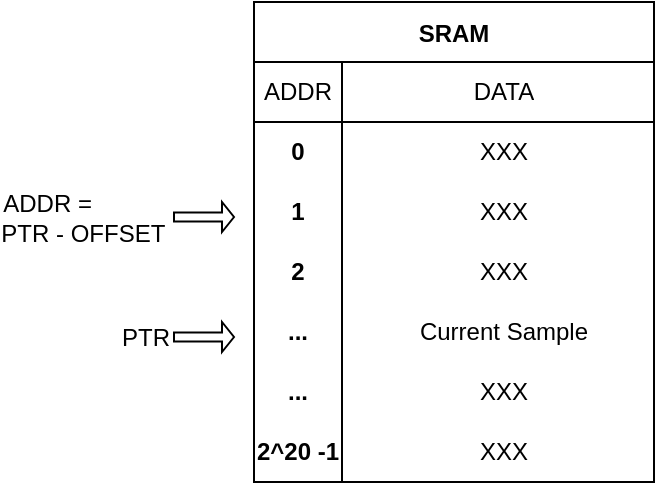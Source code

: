 <mxfile version="15.3.5" type="device"><diagram id="1aDs4A6TVJeIsgjhsKBZ" name="Page-1"><mxGraphModel dx="435" dy="352" grid="1" gridSize="10" guides="1" tooltips="1" connect="1" arrows="1" fold="1" page="1" pageScale="1" pageWidth="827" pageHeight="1169" math="0" shadow="0"><root><mxCell id="0"/><mxCell id="1" parent="0"/><mxCell id="7cbWrqh0_SpNCFwOM2vE-4" value="SRAM" style="shape=table;startSize=30;container=1;collapsible=0;childLayout=tableLayout;fixedRows=1;rowLines=0;fontStyle=1;align=center;pointerEvents=1;hachureGap=4;" parent="1" vertex="1"><mxGeometry x="300" y="370" width="200" height="240" as="geometry"/></mxCell><mxCell id="7cbWrqh0_SpNCFwOM2vE-5" value="" style="shape=partialRectangle;html=1;whiteSpace=wrap;collapsible=0;dropTarget=0;pointerEvents=1;fillColor=none;top=0;left=0;bottom=1;right=0;points=[[0,0.5],[1,0.5]];portConstraint=eastwest;" parent="7cbWrqh0_SpNCFwOM2vE-4" vertex="1"><mxGeometry y="30" width="200" height="30" as="geometry"/></mxCell><mxCell id="7cbWrqh0_SpNCFwOM2vE-6" value="ADDR" style="shape=partialRectangle;html=1;whiteSpace=wrap;connectable=0;fillColor=none;top=0;left=0;bottom=0;right=0;overflow=hidden;pointerEvents=1;" parent="7cbWrqh0_SpNCFwOM2vE-5" vertex="1"><mxGeometry width="44" height="30" as="geometry"><mxRectangle width="44" height="30" as="alternateBounds"/></mxGeometry></mxCell><mxCell id="7cbWrqh0_SpNCFwOM2vE-7" value="DATA" style="shape=partialRectangle;html=1;whiteSpace=wrap;connectable=0;fillColor=none;top=0;left=0;bottom=0;right=0;align=center;spacingLeft=6;overflow=hidden;pointerEvents=1;" parent="7cbWrqh0_SpNCFwOM2vE-5" vertex="1"><mxGeometry x="44" width="156" height="30" as="geometry"><mxRectangle width="156" height="30" as="alternateBounds"/></mxGeometry></mxCell><mxCell id="7cbWrqh0_SpNCFwOM2vE-8" value="" style="shape=partialRectangle;html=1;whiteSpace=wrap;collapsible=0;dropTarget=0;pointerEvents=1;fillColor=none;top=0;left=0;bottom=0;right=0;points=[[0,0.5],[1,0.5]];portConstraint=eastwest;" parent="7cbWrqh0_SpNCFwOM2vE-4" vertex="1"><mxGeometry y="60" width="200" height="30" as="geometry"/></mxCell><mxCell id="7cbWrqh0_SpNCFwOM2vE-9" value="0" style="shape=partialRectangle;html=1;whiteSpace=wrap;connectable=0;fillColor=none;top=0;left=0;bottom=0;right=0;overflow=hidden;pointerEvents=1;fontStyle=1" parent="7cbWrqh0_SpNCFwOM2vE-8" vertex="1"><mxGeometry width="44" height="30" as="geometry"><mxRectangle width="44" height="30" as="alternateBounds"/></mxGeometry></mxCell><mxCell id="7cbWrqh0_SpNCFwOM2vE-10" value="XXX" style="shape=partialRectangle;html=1;whiteSpace=wrap;connectable=0;fillColor=none;top=0;left=0;bottom=0;right=0;align=center;spacingLeft=6;overflow=hidden;pointerEvents=1;" parent="7cbWrqh0_SpNCFwOM2vE-8" vertex="1"><mxGeometry x="44" width="156" height="30" as="geometry"><mxRectangle width="156" height="30" as="alternateBounds"/></mxGeometry></mxCell><mxCell id="7cbWrqh0_SpNCFwOM2vE-11" value="" style="shape=partialRectangle;html=1;whiteSpace=wrap;collapsible=0;dropTarget=0;pointerEvents=1;fillColor=none;top=0;left=0;bottom=0;right=0;points=[[0,0.5],[1,0.5]];portConstraint=eastwest;" parent="7cbWrqh0_SpNCFwOM2vE-4" vertex="1"><mxGeometry y="90" width="200" height="30" as="geometry"/></mxCell><mxCell id="7cbWrqh0_SpNCFwOM2vE-12" value="1" style="shape=partialRectangle;html=1;whiteSpace=wrap;connectable=0;fillColor=none;top=0;left=0;bottom=0;right=0;overflow=hidden;pointerEvents=1;fontStyle=1" parent="7cbWrqh0_SpNCFwOM2vE-11" vertex="1"><mxGeometry width="44" height="30" as="geometry"><mxRectangle width="44" height="30" as="alternateBounds"/></mxGeometry></mxCell><mxCell id="7cbWrqh0_SpNCFwOM2vE-13" value="XXX" style="shape=partialRectangle;html=1;whiteSpace=wrap;connectable=0;fillColor=none;top=0;left=0;bottom=0;right=0;align=center;spacingLeft=6;overflow=hidden;pointerEvents=1;" parent="7cbWrqh0_SpNCFwOM2vE-11" vertex="1"><mxGeometry x="44" width="156" height="30" as="geometry"><mxRectangle width="156" height="30" as="alternateBounds"/></mxGeometry></mxCell><mxCell id="7cbWrqh0_SpNCFwOM2vE-15" style="shape=partialRectangle;html=1;whiteSpace=wrap;collapsible=0;dropTarget=0;pointerEvents=1;fillColor=none;top=0;left=0;bottom=0;right=0;points=[[0,0.5],[1,0.5]];portConstraint=eastwest;" parent="7cbWrqh0_SpNCFwOM2vE-4" vertex="1"><mxGeometry y="120" width="200" height="30" as="geometry"/></mxCell><mxCell id="7cbWrqh0_SpNCFwOM2vE-16" value="2" style="shape=partialRectangle;html=1;whiteSpace=wrap;connectable=0;fillColor=none;top=0;left=0;bottom=0;right=0;overflow=hidden;pointerEvents=1;fontStyle=1" parent="7cbWrqh0_SpNCFwOM2vE-15" vertex="1"><mxGeometry width="44" height="30" as="geometry"><mxRectangle width="44" height="30" as="alternateBounds"/></mxGeometry></mxCell><mxCell id="7cbWrqh0_SpNCFwOM2vE-17" value="XXX" style="shape=partialRectangle;html=1;whiteSpace=wrap;connectable=0;fillColor=none;top=0;left=0;bottom=0;right=0;align=center;spacingLeft=6;overflow=hidden;pointerEvents=1;" parent="7cbWrqh0_SpNCFwOM2vE-15" vertex="1"><mxGeometry x="44" width="156" height="30" as="geometry"><mxRectangle width="156" height="30" as="alternateBounds"/></mxGeometry></mxCell><mxCell id="7cbWrqh0_SpNCFwOM2vE-18" style="shape=partialRectangle;html=1;whiteSpace=wrap;collapsible=0;dropTarget=0;pointerEvents=1;fillColor=none;top=0;left=0;bottom=0;right=0;points=[[0,0.5],[1,0.5]];portConstraint=eastwest;" parent="7cbWrqh0_SpNCFwOM2vE-4" vertex="1"><mxGeometry y="150" width="200" height="30" as="geometry"/></mxCell><mxCell id="7cbWrqh0_SpNCFwOM2vE-19" value="&lt;b&gt;...&lt;/b&gt;" style="shape=partialRectangle;html=1;whiteSpace=wrap;connectable=0;fillColor=none;top=0;left=0;bottom=0;right=0;overflow=hidden;pointerEvents=1;" parent="7cbWrqh0_SpNCFwOM2vE-18" vertex="1"><mxGeometry width="44" height="30" as="geometry"><mxRectangle width="44" height="30" as="alternateBounds"/></mxGeometry></mxCell><mxCell id="7cbWrqh0_SpNCFwOM2vE-20" value="&lt;span style=&quot;font-weight: normal&quot;&gt;Current Sample&lt;/span&gt;" style="shape=partialRectangle;html=1;whiteSpace=wrap;connectable=0;fillColor=none;top=0;left=0;bottom=0;right=0;align=center;spacingLeft=6;overflow=hidden;pointerEvents=1;fontStyle=1" parent="7cbWrqh0_SpNCFwOM2vE-18" vertex="1"><mxGeometry x="44" width="156" height="30" as="geometry"><mxRectangle width="156" height="30" as="alternateBounds"/></mxGeometry></mxCell><mxCell id="7cbWrqh0_SpNCFwOM2vE-24" style="shape=partialRectangle;html=1;whiteSpace=wrap;collapsible=0;dropTarget=0;pointerEvents=1;fillColor=none;top=0;left=0;bottom=0;right=0;points=[[0,0.5],[1,0.5]];portConstraint=eastwest;" parent="7cbWrqh0_SpNCFwOM2vE-4" vertex="1"><mxGeometry y="180" width="200" height="30" as="geometry"/></mxCell><mxCell id="7cbWrqh0_SpNCFwOM2vE-25" value="..." style="shape=partialRectangle;html=1;whiteSpace=wrap;connectable=0;fillColor=none;top=0;left=0;bottom=0;right=0;overflow=hidden;pointerEvents=1;fontStyle=1" parent="7cbWrqh0_SpNCFwOM2vE-24" vertex="1"><mxGeometry width="44" height="30" as="geometry"><mxRectangle width="44" height="30" as="alternateBounds"/></mxGeometry></mxCell><mxCell id="7cbWrqh0_SpNCFwOM2vE-26" value="&lt;span style=&quot;font-weight: normal&quot;&gt;XXX&lt;/span&gt;" style="shape=partialRectangle;html=1;whiteSpace=wrap;connectable=0;fillColor=none;top=0;left=0;bottom=0;right=0;align=center;spacingLeft=6;overflow=hidden;pointerEvents=1;fontStyle=1" parent="7cbWrqh0_SpNCFwOM2vE-24" vertex="1"><mxGeometry x="44" width="156" height="30" as="geometry"><mxRectangle width="156" height="30" as="alternateBounds"/></mxGeometry></mxCell><mxCell id="7cbWrqh0_SpNCFwOM2vE-21" style="shape=partialRectangle;html=1;whiteSpace=wrap;collapsible=0;dropTarget=0;pointerEvents=1;fillColor=none;top=0;left=0;bottom=0;right=0;points=[[0,0.5],[1,0.5]];portConstraint=eastwest;" parent="7cbWrqh0_SpNCFwOM2vE-4" vertex="1"><mxGeometry y="210" width="200" height="30" as="geometry"/></mxCell><mxCell id="7cbWrqh0_SpNCFwOM2vE-22" value="2^20 -1" style="shape=partialRectangle;html=1;whiteSpace=wrap;connectable=0;fillColor=none;top=0;left=0;bottom=0;right=0;overflow=hidden;pointerEvents=1;fontStyle=1" parent="7cbWrqh0_SpNCFwOM2vE-21" vertex="1"><mxGeometry width="44" height="30" as="geometry"><mxRectangle width="44" height="30" as="alternateBounds"/></mxGeometry></mxCell><mxCell id="7cbWrqh0_SpNCFwOM2vE-23" value="XXX" style="shape=partialRectangle;html=1;whiteSpace=wrap;connectable=0;fillColor=none;top=0;left=0;bottom=0;right=0;align=center;spacingLeft=6;overflow=hidden;pointerEvents=1;" parent="7cbWrqh0_SpNCFwOM2vE-21" vertex="1"><mxGeometry x="44" width="156" height="30" as="geometry"><mxRectangle width="156" height="30" as="alternateBounds"/></mxGeometry></mxCell><mxCell id="7cbWrqh0_SpNCFwOM2vE-28" value="PTR" style="shape=singleArrow;whiteSpace=wrap;html=1;hachureGap=4;pointerEvents=0;align=right;spacingTop=0;spacingLeft=0;spacingRight=0;labelPosition=left;verticalLabelPosition=middle;verticalAlign=middle;" parent="1" vertex="1"><mxGeometry x="260" y="530" width="30" height="15" as="geometry"/></mxCell><mxCell id="7cbWrqh0_SpNCFwOM2vE-29" value="ADDR =&amp;nbsp; &amp;nbsp; &amp;nbsp; &amp;nbsp; &amp;nbsp; &amp;nbsp;&amp;nbsp;&lt;br&gt;PTR - OFFSET&amp;nbsp;" style="shape=singleArrow;html=1;hachureGap=4;pointerEvents=0;align=right;spacingTop=0;spacingLeft=0;spacingRight=0;labelPosition=left;verticalLabelPosition=middle;verticalAlign=middle;" parent="1" vertex="1"><mxGeometry x="260" y="470" width="30" height="15" as="geometry"/></mxCell></root></mxGraphModel></diagram></mxfile>